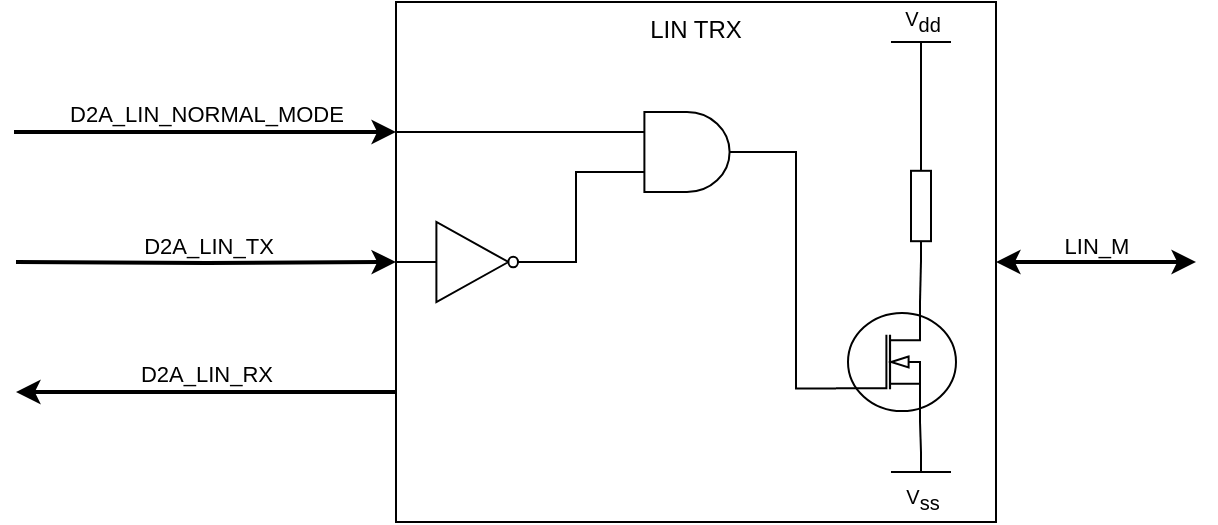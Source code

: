 <mxfile version="21.3.8" type="github">
  <diagram name="Page-1" id="Hd1NlsPU-bSHgdVdSUGW">
    <mxGraphModel dx="1259" dy="744" grid="1" gridSize="10" guides="1" tooltips="1" connect="1" arrows="1" fold="1" page="1" pageScale="1" pageWidth="827" pageHeight="1169" math="0" shadow="0">
      <root>
        <mxCell id="0" />
        <mxCell id="1" parent="0" />
        <mxCell id="zletJsl4VbaATAOqVHQm-16" value="LIN TRX" style="rounded=0;whiteSpace=wrap;html=1;verticalAlign=top;container=0;" vertex="1" parent="1">
          <mxGeometry x="360" y="420" width="300" height="260" as="geometry" />
        </mxCell>
        <mxCell id="zletJsl4VbaATAOqVHQm-68" style="edgeStyle=none;rounded=0;orthogonalLoop=1;jettySize=auto;html=1;exitX=0;exitY=0.25;exitDx=0;exitDy=0;entryX=0;entryY=0.25;entryDx=0;entryDy=0;entryPerimeter=0;endArrow=none;endFill=0;" edge="1" parent="1" source="zletJsl4VbaATAOqVHQm-16" target="zletJsl4VbaATAOqVHQm-42">
          <mxGeometry relative="1" as="geometry" />
        </mxCell>
        <mxCell id="zletJsl4VbaATAOqVHQm-56" style="edgeStyle=orthogonalEdgeStyle;rounded=0;orthogonalLoop=1;jettySize=auto;html=1;exitX=0;exitY=0.5;exitDx=0;exitDy=0;entryX=0;entryY=0.5;entryDx=0;entryDy=0;entryPerimeter=0;endArrow=none;endFill=0;" edge="1" parent="1" source="zletJsl4VbaATAOqVHQm-16" target="zletJsl4VbaATAOqVHQm-55">
          <mxGeometry relative="1" as="geometry" />
        </mxCell>
        <mxCell id="zletJsl4VbaATAOqVHQm-18" value="D2A_LIN_TX" style="edgeStyle=orthogonalEdgeStyle;rounded=0;orthogonalLoop=1;jettySize=auto;html=1;entryX=0;entryY=0.5;entryDx=0;entryDy=0;verticalAlign=bottom;strokeWidth=2;" edge="1" parent="1" target="zletJsl4VbaATAOqVHQm-16">
          <mxGeometry relative="1" as="geometry">
            <mxPoint x="170" y="550" as="sourcePoint" />
          </mxGeometry>
        </mxCell>
        <mxCell id="zletJsl4VbaATAOqVHQm-26" value="D2A_LIN_NORMAL_MODE" style="edgeStyle=orthogonalEdgeStyle;rounded=0;orthogonalLoop=1;jettySize=auto;html=1;entryX=0;entryY=0.25;entryDx=0;entryDy=0;verticalAlign=bottom;strokeWidth=2;" edge="1" parent="1" target="zletJsl4VbaATAOqVHQm-16">
          <mxGeometry relative="1" as="geometry">
            <mxPoint x="348" y="478" as="targetPoint" />
            <mxPoint x="170" y="486" as="sourcePoint" />
            <Array as="points">
              <mxPoint x="170" y="485" />
            </Array>
          </mxGeometry>
        </mxCell>
        <mxCell id="zletJsl4VbaATAOqVHQm-27" value="D2A_LIN_RX" style="edgeStyle=orthogonalEdgeStyle;rounded=0;orthogonalLoop=1;jettySize=auto;html=1;entryX=0;entryY=0.75;entryDx=0;entryDy=0;verticalAlign=bottom;startArrow=classic;startFill=1;endArrow=none;endFill=0;strokeWidth=2;" edge="1" parent="1" target="zletJsl4VbaATAOqVHQm-16">
          <mxGeometry relative="1" as="geometry">
            <mxPoint x="342" y="596" as="targetPoint" />
            <mxPoint x="170" y="615" as="sourcePoint" />
            <Array as="points">
              <mxPoint x="180" y="615" />
            </Array>
          </mxGeometry>
        </mxCell>
        <mxCell id="zletJsl4VbaATAOqVHQm-28" value="LIN_M" style="edgeStyle=orthogonalEdgeStyle;rounded=0;orthogonalLoop=1;jettySize=auto;html=1;verticalAlign=bottom;exitX=1;exitY=0.5;exitDx=0;exitDy=0;startArrow=classic;startFill=1;strokeWidth=2;" edge="1" parent="1" source="zletJsl4VbaATAOqVHQm-16">
          <mxGeometry relative="1" as="geometry">
            <mxPoint x="760" y="550" as="targetPoint" />
            <mxPoint x="547" y="610" as="sourcePoint" />
          </mxGeometry>
        </mxCell>
        <mxCell id="zletJsl4VbaATAOqVHQm-70" style="edgeStyle=orthogonalEdgeStyle;rounded=0;orthogonalLoop=1;jettySize=auto;html=1;exitX=1;exitY=0.5;exitDx=0;exitDy=0;exitPerimeter=0;entryX=0;entryY=0.72;entryDx=0;entryDy=0;entryPerimeter=0;endArrow=none;endFill=0;" edge="1" parent="1" source="zletJsl4VbaATAOqVHQm-42" target="zletJsl4VbaATAOqVHQm-49">
          <mxGeometry relative="1" as="geometry">
            <Array as="points">
              <mxPoint x="560" y="495" />
              <mxPoint x="560" y="613" />
            </Array>
          </mxGeometry>
        </mxCell>
        <mxCell id="zletJsl4VbaATAOqVHQm-42" value="" style="verticalLabelPosition=bottom;shadow=0;dashed=0;align=center;html=1;verticalAlign=top;shape=mxgraph.electrical.logic_gates.logic_gate;operation=and;" vertex="1" parent="1">
          <mxGeometry x="470" y="475" width="71" height="40" as="geometry" />
        </mxCell>
        <mxCell id="zletJsl4VbaATAOqVHQm-67" style="edgeStyle=none;rounded=0;orthogonalLoop=1;jettySize=auto;html=1;exitX=1;exitY=0.5;exitDx=0;exitDy=0;exitPerimeter=0;entryX=0.7;entryY=0;entryDx=0;entryDy=0;entryPerimeter=0;endArrow=none;endFill=0;" edge="1" parent="1" source="zletJsl4VbaATAOqVHQm-45" target="zletJsl4VbaATAOqVHQm-49">
          <mxGeometry relative="1" as="geometry" />
        </mxCell>
        <mxCell id="zletJsl4VbaATAOqVHQm-45" value="" style="pointerEvents=1;verticalLabelPosition=bottom;shadow=0;dashed=0;align=center;html=1;verticalAlign=top;shape=mxgraph.electrical.resistors.resistor_1;rotation=90;" vertex="1" parent="1">
          <mxGeometry x="595" y="517" width="55" height="10" as="geometry" />
        </mxCell>
        <mxCell id="zletJsl4VbaATAOqVHQm-53" style="edgeStyle=orthogonalEdgeStyle;rounded=0;orthogonalLoop=1;jettySize=auto;html=1;exitX=0.5;exitY=0;exitDx=0;exitDy=0;exitPerimeter=0;entryX=0;entryY=0.5;entryDx=0;entryDy=0;entryPerimeter=0;endArrow=none;endFill=0;" edge="1" parent="1" source="zletJsl4VbaATAOqVHQm-46" target="zletJsl4VbaATAOqVHQm-45">
          <mxGeometry relative="1" as="geometry" />
        </mxCell>
        <mxCell id="zletJsl4VbaATAOqVHQm-46" value="V&lt;sub style=&quot;font-size: 10px;&quot;&gt;dd&lt;/sub&gt;" style="verticalLabelPosition=top;verticalAlign=bottom;shape=mxgraph.electrical.signal_sources.vdd;shadow=0;dashed=0;align=center;strokeWidth=1;fontSize=10;html=1;flipV=1;" vertex="1" parent="1">
          <mxGeometry x="607.5" y="440" width="30" height="30" as="geometry" />
        </mxCell>
        <mxCell id="zletJsl4VbaATAOqVHQm-66" style="edgeStyle=none;rounded=0;orthogonalLoop=1;jettySize=auto;html=1;exitX=0.7;exitY=1;exitDx=0;exitDy=0;exitPerimeter=0;entryX=0.5;entryY=1;entryDx=0;entryDy=0;entryPerimeter=0;endArrow=none;endFill=0;" edge="1" parent="1" source="zletJsl4VbaATAOqVHQm-49" target="zletJsl4VbaATAOqVHQm-52">
          <mxGeometry relative="1" as="geometry" />
        </mxCell>
        <mxCell id="zletJsl4VbaATAOqVHQm-49" value="" style="verticalLabelPosition=bottom;shadow=0;dashed=0;align=center;html=1;verticalAlign=top;shape=mxgraph.electrical.mosfets1.n-channel_mosfet_1;" vertex="1" parent="1">
          <mxGeometry x="580" y="570" width="60" height="60" as="geometry" />
        </mxCell>
        <mxCell id="zletJsl4VbaATAOqVHQm-52" value="V&lt;sub style=&quot;font-size: 10px;&quot;&gt;ss&lt;/sub&gt;" style="pointerEvents=1;verticalLabelPosition=bottom;shadow=0;dashed=0;align=center;html=1;verticalAlign=top;shape=mxgraph.electrical.signal_sources.vss2;fontSize=10;flipV=1;" vertex="1" parent="1">
          <mxGeometry x="607.5" y="645" width="30" height="10" as="geometry" />
        </mxCell>
        <mxCell id="zletJsl4VbaATAOqVHQm-69" style="edgeStyle=orthogonalEdgeStyle;rounded=0;orthogonalLoop=1;jettySize=auto;html=1;exitX=1;exitY=0.5;exitDx=0;exitDy=0;exitPerimeter=0;entryX=0;entryY=0.75;entryDx=0;entryDy=0;entryPerimeter=0;endArrow=none;endFill=0;" edge="1" parent="1" source="zletJsl4VbaATAOqVHQm-55" target="zletJsl4VbaATAOqVHQm-42">
          <mxGeometry relative="1" as="geometry" />
        </mxCell>
        <mxCell id="zletJsl4VbaATAOqVHQm-55" value="" style="verticalLabelPosition=bottom;shadow=0;dashed=0;align=center;html=1;verticalAlign=top;shape=mxgraph.electrical.logic_gates.inverter_2" vertex="1" parent="1">
          <mxGeometry x="370" y="530" width="60" height="40" as="geometry" />
        </mxCell>
      </root>
    </mxGraphModel>
  </diagram>
</mxfile>
